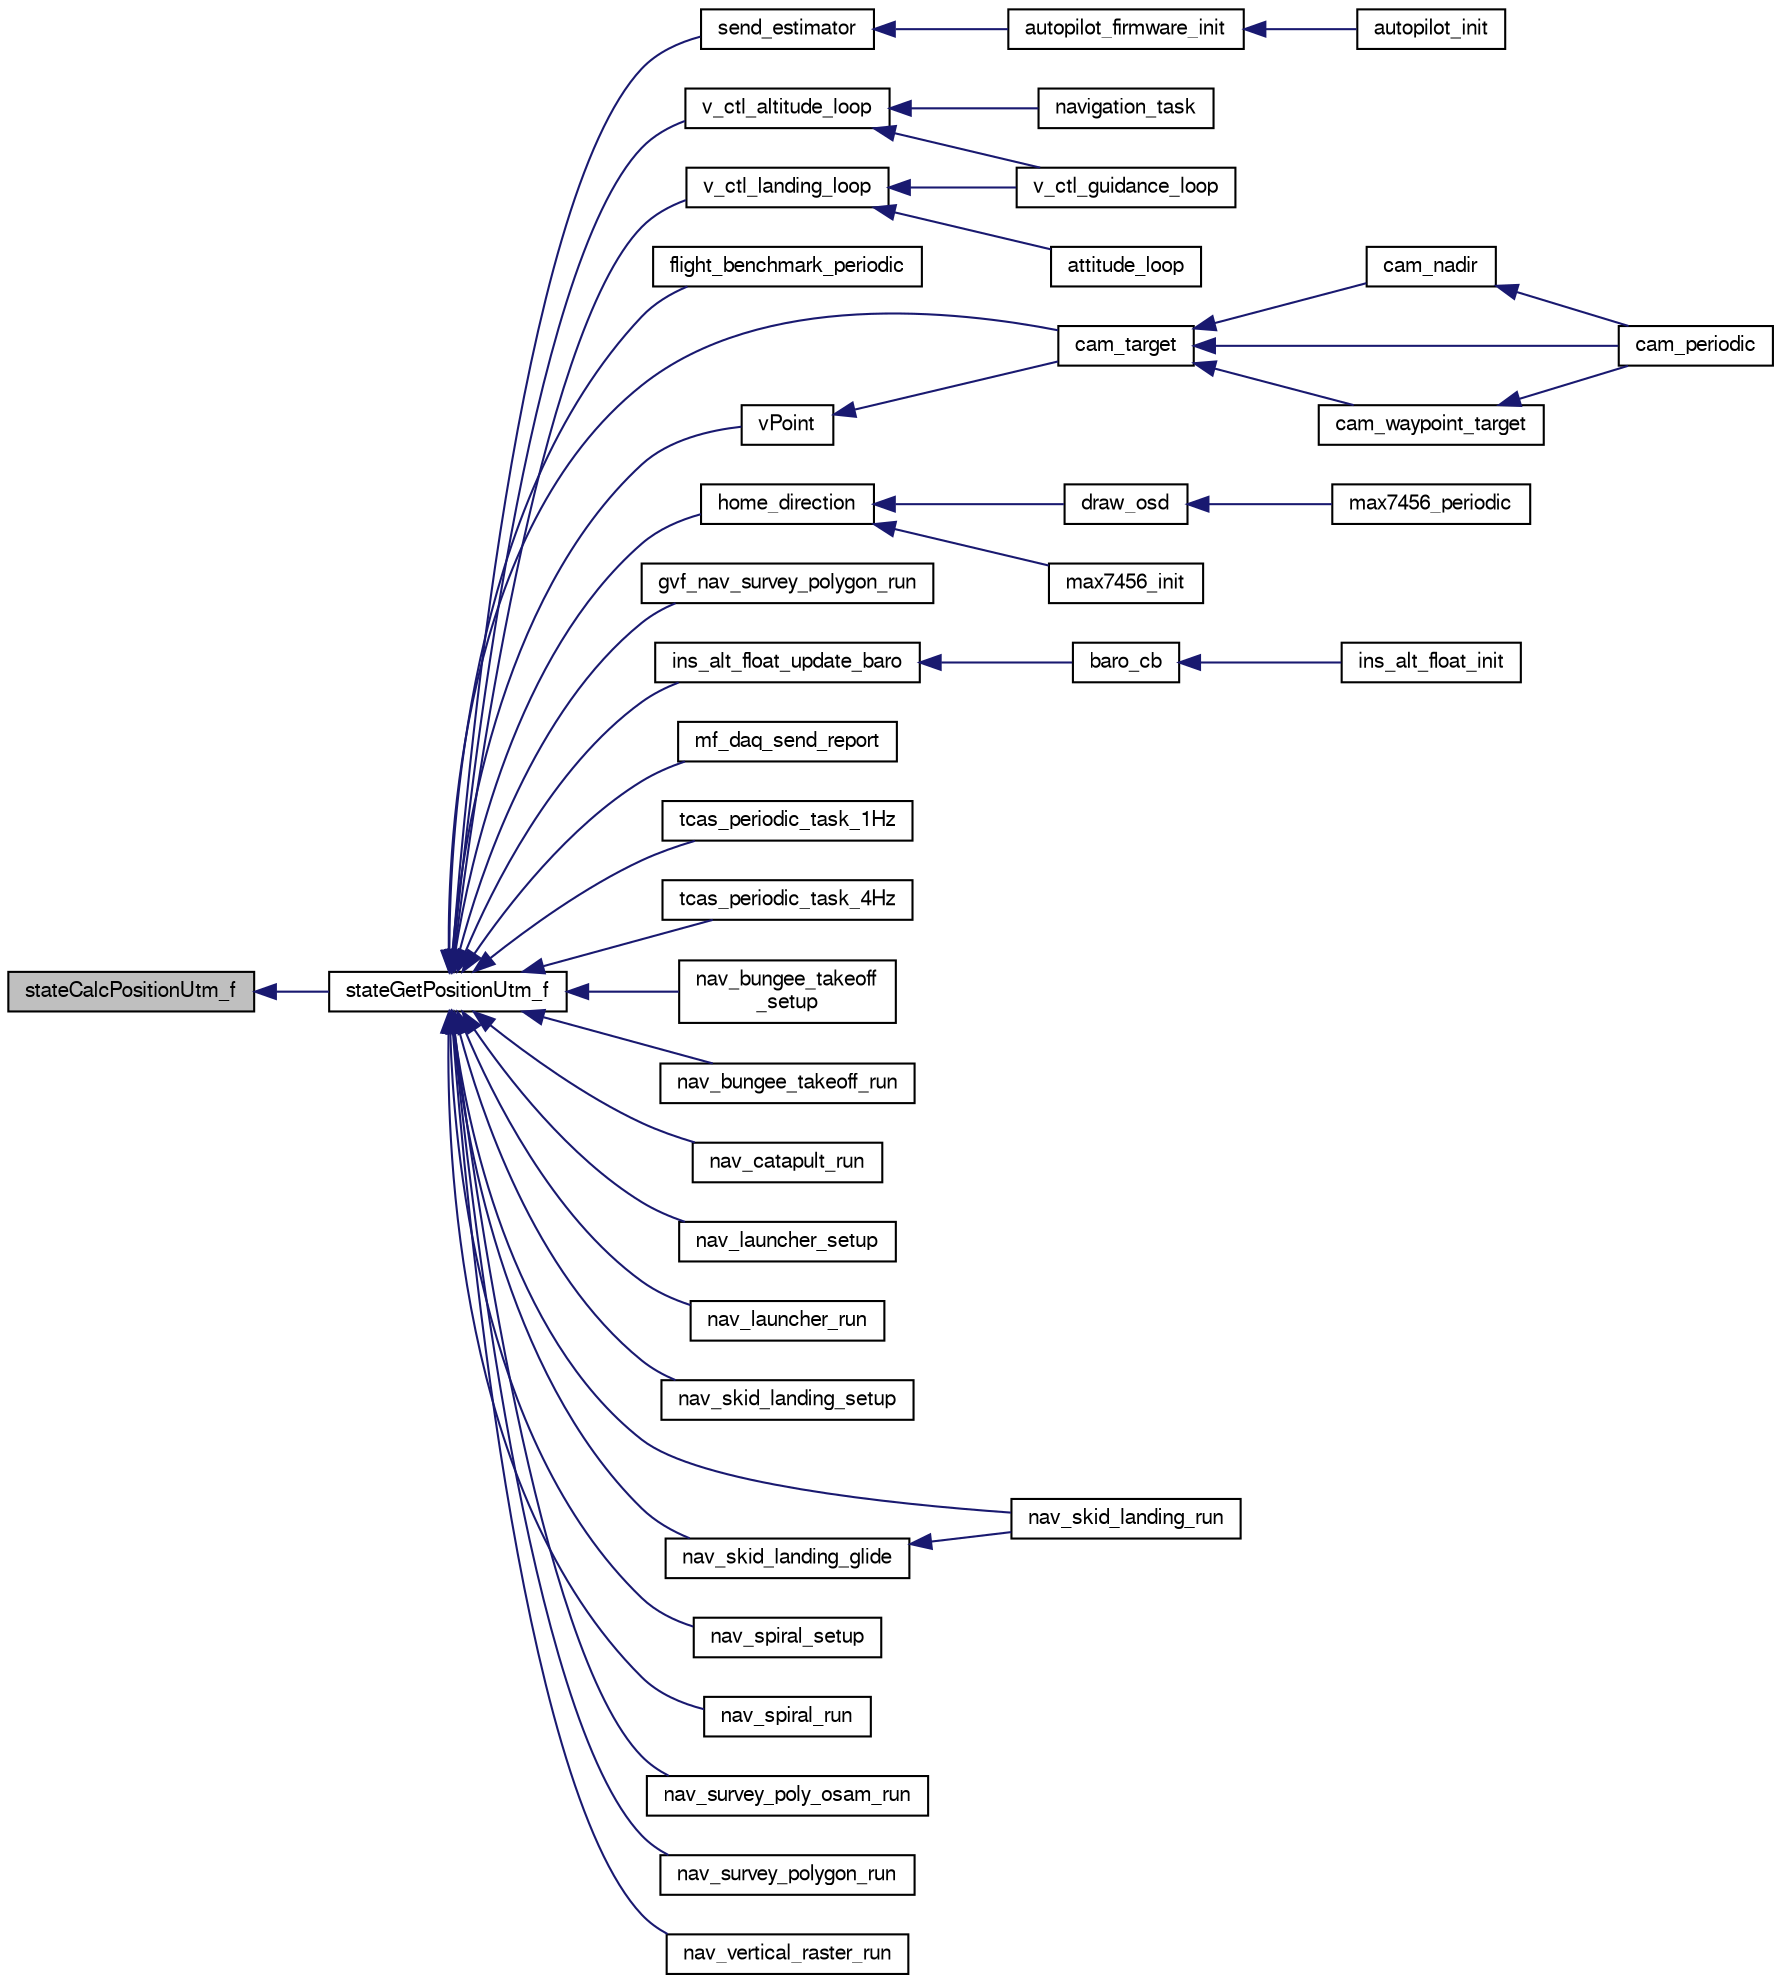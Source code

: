 digraph "stateCalcPositionUtm_f"
{
  edge [fontname="FreeSans",fontsize="10",labelfontname="FreeSans",labelfontsize="10"];
  node [fontname="FreeSans",fontsize="10",shape=record];
  rankdir="LR";
  Node1 [label="stateCalcPositionUtm_f",height=0.2,width=0.4,color="black", fillcolor="grey75", style="filled", fontcolor="black"];
  Node1 -> Node2 [dir="back",color="midnightblue",fontsize="10",style="solid",fontname="FreeSans"];
  Node2 [label="stateGetPositionUtm_f",height=0.2,width=0.4,color="black", fillcolor="white", style="filled",URL="$group__state__position.html#ga7488f3b1e3afa9515541c0130278bdac",tooltip="Get position in UTM coordinates (float). "];
  Node2 -> Node3 [dir="back",color="midnightblue",fontsize="10",style="solid",fontname="FreeSans"];
  Node3 [label="send_estimator",height=0.2,width=0.4,color="black", fillcolor="white", style="filled",URL="$fixedwing_2autopilot__firmware_8c.html#ae015b1759bb416ee56b7a3a403b12985"];
  Node3 -> Node4 [dir="back",color="midnightblue",fontsize="10",style="solid",fontname="FreeSans"];
  Node4 [label="autopilot_firmware_init",height=0.2,width=0.4,color="black", fillcolor="white", style="filled",URL="$rover_2autopilot__firmware_8h.html#a2bb31e995242a89c837b4eda1d08fe57",tooltip="Init function. "];
  Node4 -> Node5 [dir="back",color="midnightblue",fontsize="10",style="solid",fontname="FreeSans"];
  Node5 [label="autopilot_init",height=0.2,width=0.4,color="black", fillcolor="white", style="filled",URL="$autopilot_8h.html#a9d3557653abfc3d4c428724b249f6d5e",tooltip="Autopilot initialization function. "];
  Node2 -> Node6 [dir="back",color="midnightblue",fontsize="10",style="solid",fontname="FreeSans"];
  Node6 [label="v_ctl_altitude_loop",height=0.2,width=0.4,color="black", fillcolor="white", style="filled",URL="$guidance__common_8h.html#ab78a678ff1021823256d747800db3140",tooltip="outer loop "];
  Node6 -> Node7 [dir="back",color="midnightblue",fontsize="10",style="solid",fontname="FreeSans"];
  Node7 [label="navigation_task",height=0.2,width=0.4,color="black", fillcolor="white", style="filled",URL="$fixedwing_2autopilot__static_8h.html#a79f823520ea0823e20084686978281e6",tooltip="Control loops FIXME should be somewhere else. "];
  Node6 -> Node8 [dir="back",color="midnightblue",fontsize="10",style="solid",fontname="FreeSans"];
  Node8 [label="v_ctl_guidance_loop",height=0.2,width=0.4,color="black", fillcolor="white", style="filled",URL="$fixedwing_2guidance_2guidance__v_8c.html#a7fe0d6e838155d9c38c8cf8a8413cf21",tooltip="General guidance logic This will call the proper control loops according to the sub-modes. "];
  Node2 -> Node9 [dir="back",color="midnightblue",fontsize="10",style="solid",fontname="FreeSans"];
  Node9 [label="v_ctl_landing_loop",height=0.2,width=0.4,color="black", fillcolor="white", style="filled",URL="$fixedwing_2guidance_2guidance__v_8c.html#a130f49d9941f156bb04aa94122b167d0"];
  Node9 -> Node10 [dir="back",color="midnightblue",fontsize="10",style="solid",fontname="FreeSans"];
  Node10 [label="attitude_loop",height=0.2,width=0.4,color="black", fillcolor="white", style="filled",URL="$fixedwing_2autopilot__static_8h.html#a315546d9034361bbc6970b3792dc8b67"];
  Node9 -> Node8 [dir="back",color="midnightblue",fontsize="10",style="solid",fontname="FreeSans"];
  Node2 -> Node11 [dir="back",color="midnightblue",fontsize="10",style="solid",fontname="FreeSans"];
  Node11 [label="flight_benchmark_periodic",height=0.2,width=0.4,color="black", fillcolor="white", style="filled",URL="$flight__benchmark_8h.html#a42ae975c1caf0cfcf6d713897773a16a"];
  Node2 -> Node12 [dir="back",color="midnightblue",fontsize="10",style="solid",fontname="FreeSans"];
  Node12 [label="cam_target",height=0.2,width=0.4,color="black", fillcolor="white", style="filled",URL="$cam_8c.html#aab3da8ed719ee01699f50450b3df3b13",tooltip="Computes the right angles from target_x, target_y, target_alt. "];
  Node12 -> Node13 [dir="back",color="midnightblue",fontsize="10",style="solid",fontname="FreeSans"];
  Node13 [label="cam_nadir",height=0.2,width=0.4,color="black", fillcolor="white", style="filled",URL="$cam_8c.html#aa5c7c762b35b57ec479e6244f006c5d1",tooltip="Point straight down. "];
  Node13 -> Node14 [dir="back",color="midnightblue",fontsize="10",style="solid",fontname="FreeSans"];
  Node14 [label="cam_periodic",height=0.2,width=0.4,color="black", fillcolor="white", style="filled",URL="$cam_8h.html#a1ac78decc31cdd4c6b7584a8bf42d315",tooltip="For CAM_MODE_AC_TARGET mode. "];
  Node12 -> Node14 [dir="back",color="midnightblue",fontsize="10",style="solid",fontname="FreeSans"];
  Node12 -> Node15 [dir="back",color="midnightblue",fontsize="10",style="solid",fontname="FreeSans"];
  Node15 [label="cam_waypoint_target",height=0.2,width=0.4,color="black", fillcolor="white", style="filled",URL="$cam_8c.html#a91c2133236e62688f7acfe1ab9fe2f11"];
  Node15 -> Node14 [dir="back",color="midnightblue",fontsize="10",style="solid",fontname="FreeSans"];
  Node2 -> Node16 [dir="back",color="midnightblue",fontsize="10",style="solid",fontname="FreeSans"];
  Node16 [label="vPoint",height=0.2,width=0.4,color="black", fillcolor="white", style="filled",URL="$point_8h.html#a3317a3a368f54d6c89acfbbaa49b4ed2"];
  Node16 -> Node12 [dir="back",color="midnightblue",fontsize="10",style="solid",fontname="FreeSans"];
  Node2 -> Node17 [dir="back",color="midnightblue",fontsize="10",style="solid",fontname="FreeSans"];
  Node17 [label="home_direction",height=0.2,width=0.4,color="black", fillcolor="white", style="filled",URL="$max7456_8c.html#af647f85cf21dab23d18ac36c8beadd20"];
  Node17 -> Node18 [dir="back",color="midnightblue",fontsize="10",style="solid",fontname="FreeSans"];
  Node18 [label="draw_osd",height=0.2,width=0.4,color="black", fillcolor="white", style="filled",URL="$max7456_8c.html#a079837dac11983fe67050e136b0080e4"];
  Node18 -> Node19 [dir="back",color="midnightblue",fontsize="10",style="solid",fontname="FreeSans"];
  Node19 [label="max7456_periodic",height=0.2,width=0.4,color="black", fillcolor="white", style="filled",URL="$max7456_8h.html#a1d6d4401863cba472802654472781050"];
  Node17 -> Node20 [dir="back",color="midnightblue",fontsize="10",style="solid",fontname="FreeSans"];
  Node20 [label="max7456_init",height=0.2,width=0.4,color="black", fillcolor="white", style="filled",URL="$max7456_8h.html#a945116b36ac06fdbb6f4aef0c5e7f7ca"];
  Node2 -> Node21 [dir="back",color="midnightblue",fontsize="10",style="solid",fontname="FreeSans"];
  Node21 [label="gvf_nav_survey_polygon_run",height=0.2,width=0.4,color="black", fillcolor="white", style="filled",URL="$nav__survey__polygon__gvf_8h.html#aa3432a5ccfee6c60fa8cb0b7b3e4a6e8"];
  Node2 -> Node22 [dir="back",color="midnightblue",fontsize="10",style="solid",fontname="FreeSans"];
  Node22 [label="ins_alt_float_update_baro",height=0.2,width=0.4,color="black", fillcolor="white", style="filled",URL="$ins__alt__float_8h.html#afb6a5cd07b6574dfb93f023aecfcec5d"];
  Node22 -> Node23 [dir="back",color="midnightblue",fontsize="10",style="solid",fontname="FreeSans"];
  Node23 [label="baro_cb",height=0.2,width=0.4,color="black", fillcolor="white", style="filled",URL="$ins__alt__float_8c.html#a92209191a3ecc53fc4adaafd0fe82933"];
  Node23 -> Node24 [dir="back",color="midnightblue",fontsize="10",style="solid",fontname="FreeSans"];
  Node24 [label="ins_alt_float_init",height=0.2,width=0.4,color="black", fillcolor="white", style="filled",URL="$ins__alt__float_8h.html#addae4691b18806ce2db90c10ef8d7274"];
  Node2 -> Node25 [dir="back",color="midnightblue",fontsize="10",style="solid",fontname="FreeSans"];
  Node25 [label="mf_daq_send_report",height=0.2,width=0.4,color="black", fillcolor="white", style="filled",URL="$meteo__france__DAQ_8h.html#a7a8ff2febc3dc7e6c36a1894755b7b8b"];
  Node2 -> Node26 [dir="back",color="midnightblue",fontsize="10",style="solid",fontname="FreeSans"];
  Node26 [label="tcas_periodic_task_1Hz",height=0.2,width=0.4,color="black", fillcolor="white", style="filled",URL="$tcas_8h.html#adb2f00821358ed6ad0f366e6a2422558"];
  Node2 -> Node27 [dir="back",color="midnightblue",fontsize="10",style="solid",fontname="FreeSans"];
  Node27 [label="tcas_periodic_task_4Hz",height=0.2,width=0.4,color="black", fillcolor="white", style="filled",URL="$tcas_8h.html#aa520d855e76e58f77855603fde040497"];
  Node2 -> Node28 [dir="back",color="midnightblue",fontsize="10",style="solid",fontname="FreeSans"];
  Node28 [label="nav_bungee_takeoff\l_setup",height=0.2,width=0.4,color="black", fillcolor="white", style="filled",URL="$nav__bungee__takeoff_8h.html#a81fb1ff1aa94a36356fd9ed6e2c72c61",tooltip="Initialization function. "];
  Node2 -> Node29 [dir="back",color="midnightblue",fontsize="10",style="solid",fontname="FreeSans"];
  Node29 [label="nav_bungee_takeoff_run",height=0.2,width=0.4,color="black", fillcolor="white", style="filled",URL="$nav__bungee__takeoff_8h.html#a22d08b651b3b72cf70e44c2d9b14b6f3",tooltip="Bungee takeoff run function. "];
  Node2 -> Node30 [dir="back",color="midnightblue",fontsize="10",style="solid",fontname="FreeSans"];
  Node30 [label="nav_catapult_run",height=0.2,width=0.4,color="black", fillcolor="white", style="filled",URL="$nav__catapult_8h.html#a6ceeaae643feab7cd0f96d7f6a538138"];
  Node2 -> Node31 [dir="back",color="midnightblue",fontsize="10",style="solid",fontname="FreeSans"];
  Node31 [label="nav_launcher_setup",height=0.2,width=0.4,color="black", fillcolor="white", style="filled",URL="$nav__launcher_8h.html#a1eb24d7eba288013894a92a03d442067"];
  Node2 -> Node32 [dir="back",color="midnightblue",fontsize="10",style="solid",fontname="FreeSans"];
  Node32 [label="nav_launcher_run",height=0.2,width=0.4,color="black", fillcolor="white", style="filled",URL="$nav__launcher_8h.html#ab48c9dc5c6e69f766e06e1c07e230a60"];
  Node2 -> Node33 [dir="back",color="midnightblue",fontsize="10",style="solid",fontname="FreeSans"];
  Node33 [label="nav_skid_landing_setup",height=0.2,width=0.4,color="black", fillcolor="white", style="filled",URL="$nav__skid__landing_8h.html#a2aae2c09e6529ffb6a38e840d38d86d2"];
  Node2 -> Node34 [dir="back",color="midnightblue",fontsize="10",style="solid",fontname="FreeSans"];
  Node34 [label="nav_skid_landing_run",height=0.2,width=0.4,color="black", fillcolor="white", style="filled",URL="$nav__skid__landing_8h.html#a1da9c6326a3875826fe10de3b880f04c"];
  Node2 -> Node35 [dir="back",color="midnightblue",fontsize="10",style="solid",fontname="FreeSans"];
  Node35 [label="nav_skid_landing_glide",height=0.2,width=0.4,color="black", fillcolor="white", style="filled",URL="$nav__skid__landing_8h.html#abfdda49f3569365fece4d6364b298d30"];
  Node35 -> Node34 [dir="back",color="midnightblue",fontsize="10",style="solid",fontname="FreeSans"];
  Node2 -> Node36 [dir="back",color="midnightblue",fontsize="10",style="solid",fontname="FreeSans"];
  Node36 [label="nav_spiral_setup",height=0.2,width=0.4,color="black", fillcolor="white", style="filled",URL="$nav__spiral_8h.html#a0544cbca21d745ae1ac865d6388fba5a"];
  Node2 -> Node37 [dir="back",color="midnightblue",fontsize="10",style="solid",fontname="FreeSans"];
  Node37 [label="nav_spiral_run",height=0.2,width=0.4,color="black", fillcolor="white", style="filled",URL="$nav__spiral_8h.html#a816049b35ed5cc3424ab34f7e5ddf18a"];
  Node2 -> Node38 [dir="back",color="midnightblue",fontsize="10",style="solid",fontname="FreeSans"];
  Node38 [label="nav_survey_poly_osam_run",height=0.2,width=0.4,color="black", fillcolor="white", style="filled",URL="$nav__survey__poly__osam_8h.html#afaeaf322fcc29fc8e54cf3b6808f0d65",tooltip="Run polygon survey. "];
  Node2 -> Node39 [dir="back",color="midnightblue",fontsize="10",style="solid",fontname="FreeSans"];
  Node39 [label="nav_survey_polygon_run",height=0.2,width=0.4,color="black", fillcolor="white", style="filled",URL="$nav__survey__polygon_8h.html#ae202d8219e79766dae10f379448f29f8",tooltip="main navigation routine. "];
  Node2 -> Node40 [dir="back",color="midnightblue",fontsize="10",style="solid",fontname="FreeSans"];
  Node40 [label="nav_vertical_raster_run",height=0.2,width=0.4,color="black", fillcolor="white", style="filled",URL="$nav__vertical__raster_8h.html#a7f0246af58992217da40eebe38f7e639"];
}
